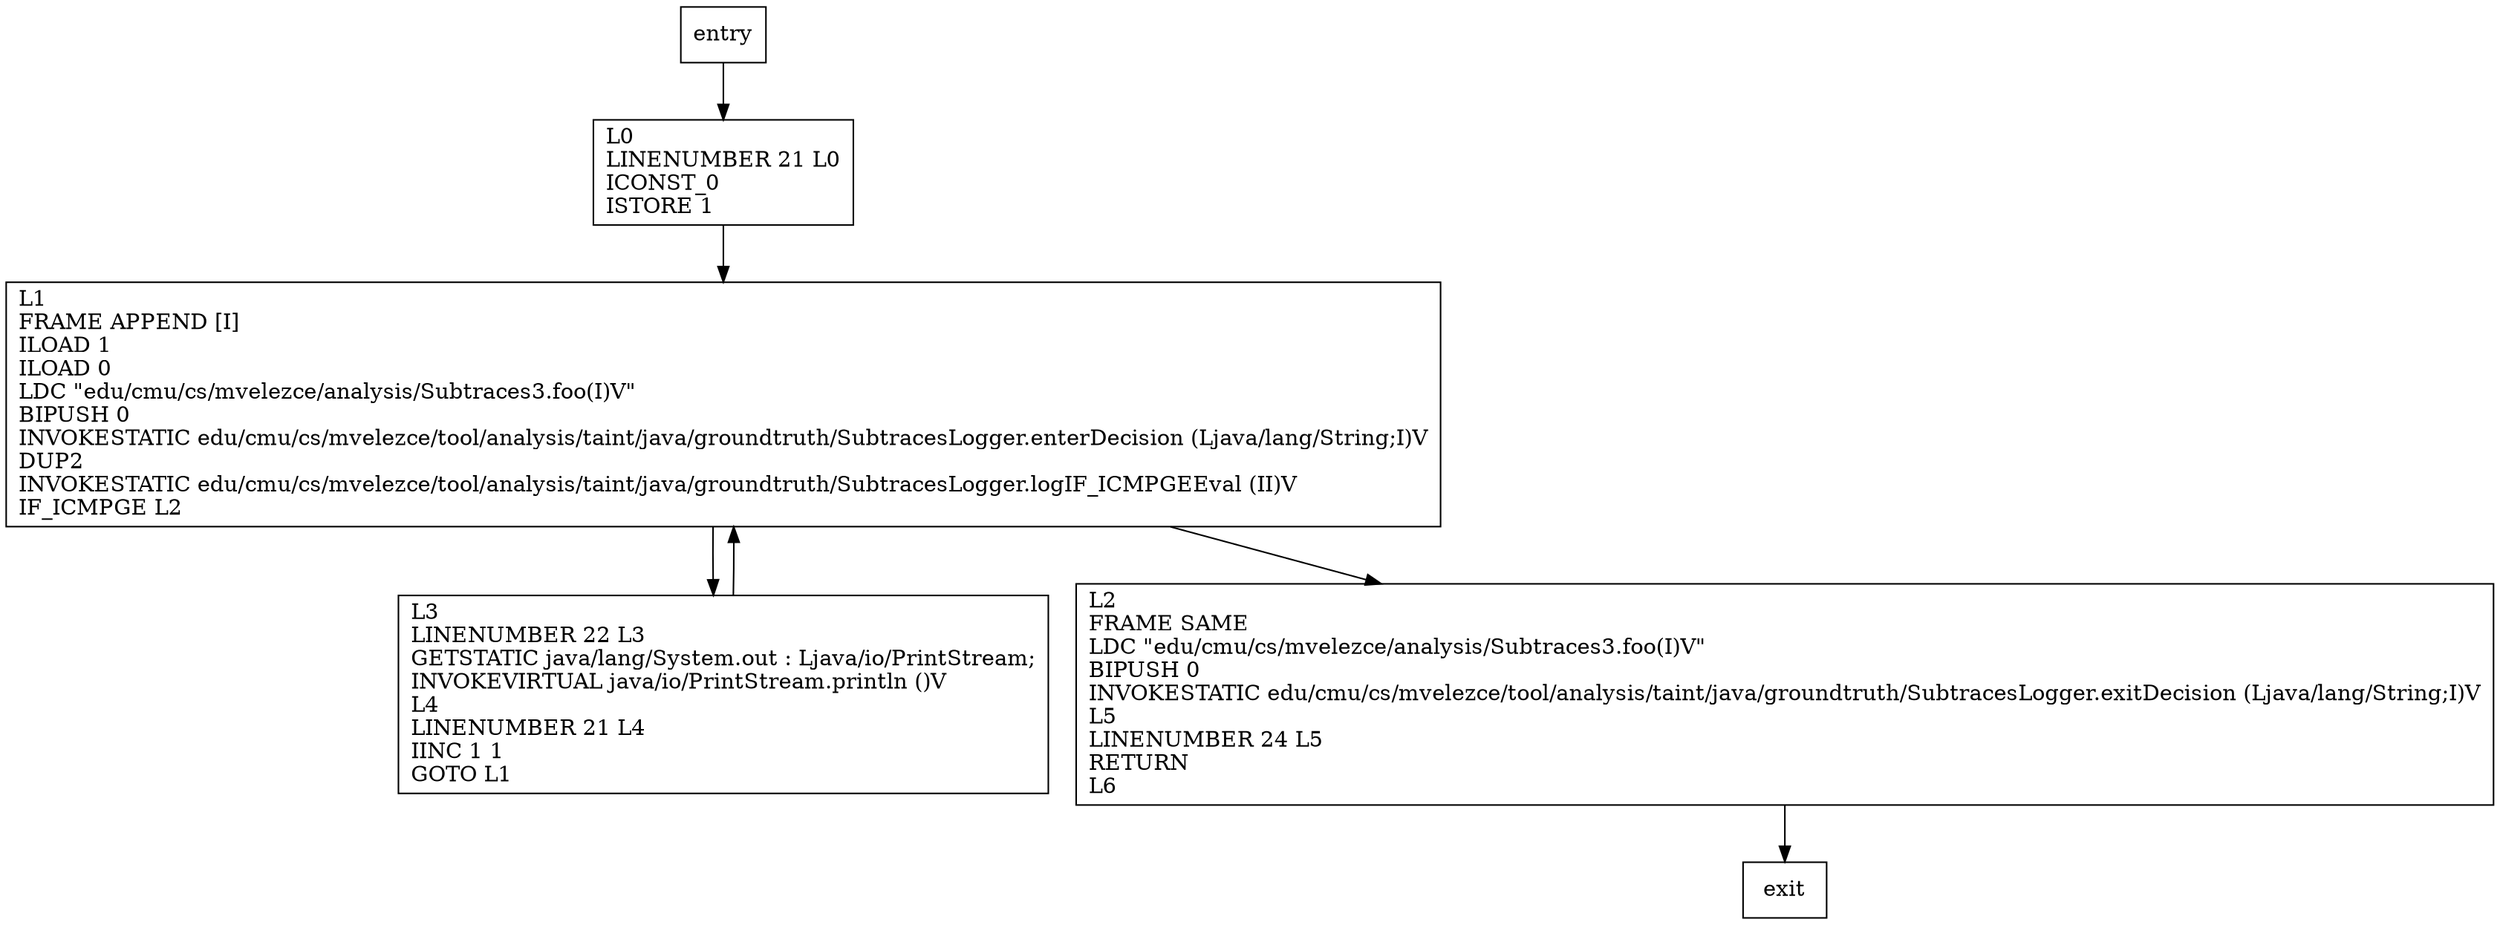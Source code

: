 digraph foo {
node [shape=record];
1207765253 [label="L1\lFRAME APPEND [I]\lILOAD 1\lILOAD 0\lLDC \"edu/cmu/cs/mvelezce/analysis/Subtraces3.foo(I)V\"\lBIPUSH 0\lINVOKESTATIC edu/cmu/cs/mvelezce/tool/analysis/taint/java/groundtruth/SubtracesLogger.enterDecision (Ljava/lang/String;I)V\lDUP2\lINVOKESTATIC edu/cmu/cs/mvelezce/tool/analysis/taint/java/groundtruth/SubtracesLogger.logIF_ICMPGEEval (II)V\lIF_ICMPGE L2\l"];
281586672 [label="L3\lLINENUMBER 22 L3\lGETSTATIC java/lang/System.out : Ljava/io/PrintStream;\lINVOKEVIRTUAL java/io/PrintStream.println ()V\lL4\lLINENUMBER 21 L4\lIINC 1 1\lGOTO L1\l"];
1866296242 [label="L2\lFRAME SAME\lLDC \"edu/cmu/cs/mvelezce/analysis/Subtraces3.foo(I)V\"\lBIPUSH 0\lINVOKESTATIC edu/cmu/cs/mvelezce/tool/analysis/taint/java/groundtruth/SubtracesLogger.exitDecision (Ljava/lang/String;I)V\lL5\lLINENUMBER 24 L5\lRETURN\lL6\l"];
1161724473 [label="L0\lLINENUMBER 21 L0\lICONST_0\lISTORE 1\l"];
entry;
exit;
entry -> 1161724473;
1207765253 -> 281586672;
1207765253 -> 1866296242;
281586672 -> 1207765253;
1866296242 -> exit;
1161724473 -> 1207765253;
}
